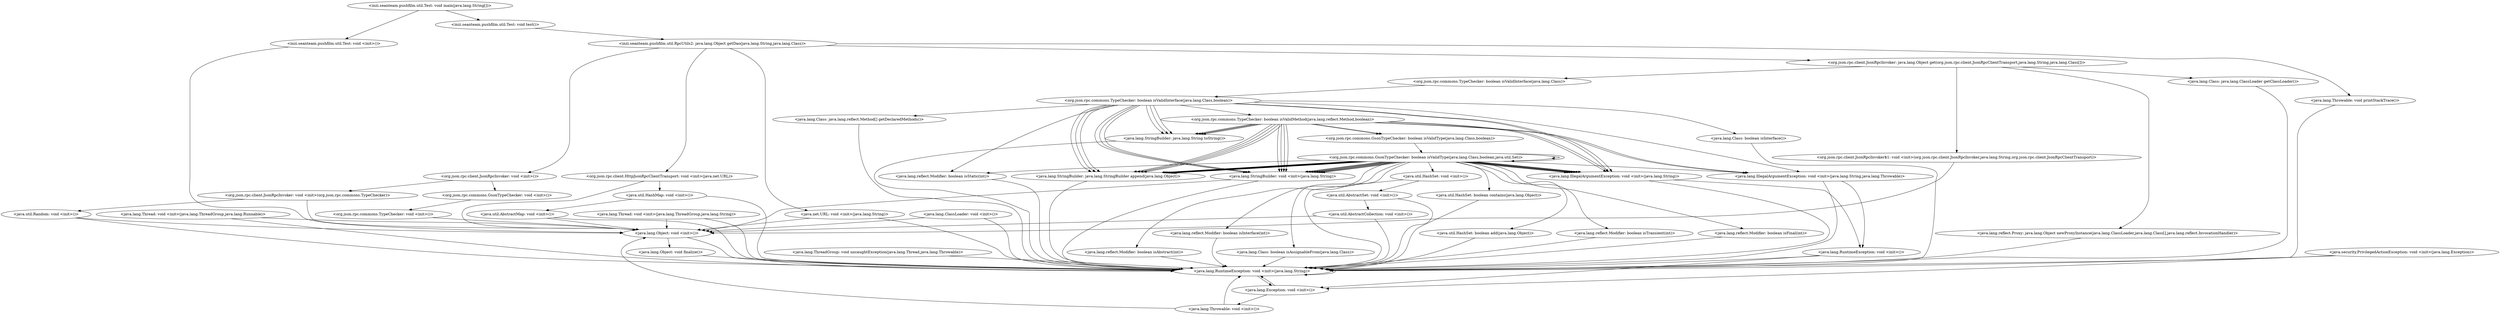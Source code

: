 digraph CallGraph {
"<inzi.seanteam.pushfilm.util.Test: void main(java.lang.String[])>" -> "<inzi.seanteam.pushfilm.util.Test: void <init>()>";
"<java.lang.ThreadGroup: void uncaughtException(java.lang.Thread,java.lang.Throwable)>" -> "<java.lang.RuntimeException: void <init>(java.lang.String)>";
"<java.lang.ClassLoader: void <init>()>" -> "<java.lang.Object: void <init>()>";
"<java.lang.ClassLoader: void <init>()>" -> "<java.lang.RuntimeException: void <init>(java.lang.String)>";
"<java.security.PrivilegedActionException: void <init>(java.lang.Exception)>" -> "<java.lang.Exception: void <init>()>";
"<java.security.PrivilegedActionException: void <init>(java.lang.Exception)>" -> "<java.lang.RuntimeException: void <init>(java.lang.String)>";
"<java.lang.Thread: void <init>(java.lang.ThreadGroup,java.lang.Runnable)>" -> "<java.lang.Object: void <init>()>";
"<java.lang.Thread: void <init>(java.lang.ThreadGroup,java.lang.Runnable)>" -> "<java.lang.RuntimeException: void <init>(java.lang.String)>";
"<java.lang.Thread: void <init>(java.lang.ThreadGroup,java.lang.String)>" -> "<java.lang.Object: void <init>()>";
"<java.lang.Thread: void <init>(java.lang.ThreadGroup,java.lang.String)>" -> "<java.lang.RuntimeException: void <init>(java.lang.String)>";
"<inzi.seanteam.pushfilm.util.Test: void <init>()>" -> "<java.lang.Object: void <init>()>";
"<java.lang.RuntimeException: void <init>(java.lang.String)>" -> "<java.lang.Exception: void <init>()>";
"<java.lang.RuntimeException: void <init>(java.lang.String)>" -> "<java.lang.RuntimeException: void <init>(java.lang.String)>";
"<java.lang.Object: void <init>()>" -> "<java.lang.Object: void finalize()>";
"<java.lang.Object: void <init>()>" -> "<java.lang.RuntimeException: void <init>(java.lang.String)>";
"<java.lang.Exception: void <init>()>" -> "<java.lang.Throwable: void <init>()>";
"<java.lang.Exception: void <init>()>" -> "<java.lang.RuntimeException: void <init>(java.lang.String)>";
"<java.lang.Object: void finalize()>" -> "<java.lang.RuntimeException: void <init>(java.lang.String)>";
"<java.lang.Throwable: void <init>()>" -> "<java.lang.Object: void <init>()>";
"<java.lang.Throwable: void <init>()>" -> "<java.lang.RuntimeException: void <init>(java.lang.String)>";
"<inzi.seanteam.pushfilm.util.Test: void main(java.lang.String[])>" -> "<inzi.seanteam.pushfilm.util.Test: void test()>";
"<inzi.seanteam.pushfilm.util.Test: void test()>" -> "<inzi.seanteam.pushfilm.util.RpcUtils2: java.lang.Object getDao(java.lang.String,java.lang.Class)>";
"<inzi.seanteam.pushfilm.util.RpcUtils2: java.lang.Object getDao(java.lang.String,java.lang.Class)>" -> "<java.net.URL: void <init>(java.lang.String)>";
"<inzi.seanteam.pushfilm.util.RpcUtils2: java.lang.Object getDao(java.lang.String,java.lang.Class)>" -> "<org.json.rpc.client.JsonRpcInvoker: void <init>()>";
"<inzi.seanteam.pushfilm.util.RpcUtils2: java.lang.Object getDao(java.lang.String,java.lang.Class)>" -> "<org.json.rpc.client.HttpJsonRpcClientTransport: void <init>(java.net.URL)>";
"<java.net.URL: void <init>(java.lang.String)>" -> "<java.lang.Object: void <init>()>";
"<java.net.URL: void <init>(java.lang.String)>" -> "<java.lang.RuntimeException: void <init>(java.lang.String)>";
"<org.json.rpc.client.JsonRpcInvoker: void <init>()>" -> "<org.json.rpc.commons.GsonTypeChecker: void <init>()>";
"<org.json.rpc.client.JsonRpcInvoker: void <init>()>" -> "<org.json.rpc.client.JsonRpcInvoker: void <init>(org.json.rpc.commons.TypeChecker)>";
"<org.json.rpc.client.HttpJsonRpcClientTransport: void <init>(java.net.URL)>" -> "<java.lang.Object: void <init>()>";
"<org.json.rpc.client.HttpJsonRpcClientTransport: void <init>(java.net.URL)>" -> "<java.util.HashMap: void <init>()>";
"<org.json.rpc.commons.GsonTypeChecker: void <init>()>" -> "<org.json.rpc.commons.TypeChecker: void <init>()>";
"<org.json.rpc.client.JsonRpcInvoker: void <init>(org.json.rpc.commons.TypeChecker)>" -> "<java.lang.Object: void <init>()>";
"<org.json.rpc.client.JsonRpcInvoker: void <init>(org.json.rpc.commons.TypeChecker)>" -> "<java.util.Random: void <init>()>";
"<java.util.HashMap: void <init>()>" -> "<java.util.AbstractMap: void <init>()>";
"<java.util.HashMap: void <init>()>" -> "<java.lang.RuntimeException: void <init>(java.lang.String)>";
"<org.json.rpc.commons.TypeChecker: void <init>()>" -> "<java.lang.Object: void <init>()>";
"<java.util.Random: void <init>()>" -> "<java.lang.Object: void <init>()>";
"<java.util.Random: void <init>()>" -> "<java.lang.RuntimeException: void <init>(java.lang.String)>";
"<java.util.AbstractMap: void <init>()>" -> "<java.lang.Object: void <init>()>";
"<java.util.AbstractMap: void <init>()>" -> "<java.lang.RuntimeException: void <init>(java.lang.String)>";
"<inzi.seanteam.pushfilm.util.RpcUtils2: java.lang.Object getDao(java.lang.String,java.lang.Class)>" -> "<java.lang.Throwable: void printStackTrace()>";
"<java.lang.Throwable: void printStackTrace()>" -> "<java.lang.RuntimeException: void <init>(java.lang.String)>";
"<inzi.seanteam.pushfilm.util.RpcUtils2: java.lang.Object getDao(java.lang.String,java.lang.Class)>" -> "<org.json.rpc.client.JsonRpcInvoker: java.lang.Object get(org.json.rpc.client.JsonRpcClientTransport,java.lang.String,java.lang.Class[])>";
"<org.json.rpc.client.JsonRpcInvoker: java.lang.Object get(org.json.rpc.client.JsonRpcClientTransport,java.lang.String,java.lang.Class[])>" -> "<org.json.rpc.client.JsonRpcInvoker$1: void <init>(org.json.rpc.client.JsonRpcInvoker,java.lang.String,org.json.rpc.client.JsonRpcClientTransport)>";
"<org.json.rpc.client.JsonRpcInvoker: java.lang.Object get(org.json.rpc.client.JsonRpcClientTransport,java.lang.String,java.lang.Class[])>" -> "<java.lang.reflect.Proxy: java.lang.Object newProxyInstance(java.lang.ClassLoader,java.lang.Class[],java.lang.reflect.InvocationHandler)>";
"<org.json.rpc.client.JsonRpcInvoker$1: void <init>(org.json.rpc.client.JsonRpcInvoker,java.lang.String,org.json.rpc.client.JsonRpcClientTransport)>" -> "<java.lang.Object: void <init>()>";
"<java.lang.reflect.Proxy: java.lang.Object newProxyInstance(java.lang.ClassLoader,java.lang.Class[],java.lang.reflect.InvocationHandler)>" -> "<java.lang.RuntimeException: void <init>(java.lang.String)>";
"<org.json.rpc.client.JsonRpcInvoker: java.lang.Object get(org.json.rpc.client.JsonRpcClientTransport,java.lang.String,java.lang.Class[])>" -> "<java.lang.Class: java.lang.ClassLoader getClassLoader()>";
"<java.lang.Class: java.lang.ClassLoader getClassLoader()>" -> "<java.lang.RuntimeException: void <init>(java.lang.String)>";
"<org.json.rpc.client.JsonRpcInvoker: java.lang.Object get(org.json.rpc.client.JsonRpcClientTransport,java.lang.String,java.lang.Class[])>" -> "<org.json.rpc.commons.TypeChecker: boolean isValidInterface(java.lang.Class)>";
"<org.json.rpc.commons.TypeChecker: boolean isValidInterface(java.lang.Class)>" -> "<org.json.rpc.commons.TypeChecker: boolean isValidInterface(java.lang.Class,boolean)>";
"<org.json.rpc.commons.TypeChecker: boolean isValidInterface(java.lang.Class,boolean)>" -> "<java.lang.StringBuilder: void <init>(java.lang.String)>";
"<org.json.rpc.commons.TypeChecker: boolean isValidInterface(java.lang.Class,boolean)>" -> "<java.lang.IllegalArgumentException: void <init>(java.lang.String,java.lang.Throwable)>";
"<org.json.rpc.commons.TypeChecker: boolean isValidInterface(java.lang.Class,boolean)>" -> "<java.lang.StringBuilder: void <init>(java.lang.String)>";
"<org.json.rpc.commons.TypeChecker: boolean isValidInterface(java.lang.Class,boolean)>" -> "<java.lang.IllegalArgumentException: void <init>(java.lang.String)>";
"<org.json.rpc.commons.TypeChecker: boolean isValidInterface(java.lang.Class,boolean)>" -> "<java.lang.StringBuilder: void <init>(java.lang.String)>";
"<org.json.rpc.commons.TypeChecker: boolean isValidInterface(java.lang.Class,boolean)>" -> "<java.lang.reflect.Modifier: boolean isStatic(int)>";
"<org.json.rpc.commons.TypeChecker: boolean isValidInterface(java.lang.Class,boolean)>" -> "<java.lang.IllegalArgumentException: void <init>(java.lang.String)>";
"<java.lang.StringBuilder: void <init>(java.lang.String)>" -> "<java.lang.Object: void <init>()>";
"<java.lang.StringBuilder: void <init>(java.lang.String)>" -> "<java.lang.RuntimeException: void <init>(java.lang.String)>";
"<java.lang.IllegalArgumentException: void <init>(java.lang.String,java.lang.Throwable)>" -> "<java.lang.RuntimeException: void <init>()>";
"<java.lang.IllegalArgumentException: void <init>(java.lang.String,java.lang.Throwable)>" -> "<java.lang.RuntimeException: void <init>(java.lang.String)>";
"<java.lang.IllegalArgumentException: void <init>(java.lang.String)>" -> "<java.lang.RuntimeException: void <init>()>";
"<java.lang.IllegalArgumentException: void <init>(java.lang.String)>" -> "<java.lang.RuntimeException: void <init>(java.lang.String)>";
"<java.lang.reflect.Modifier: boolean isStatic(int)>" -> "<java.lang.RuntimeException: void <init>(java.lang.String)>";
"<java.lang.RuntimeException: void <init>()>" -> "<java.lang.Exception: void <init>()>";
"<java.lang.RuntimeException: void <init>()>" -> "<java.lang.RuntimeException: void <init>(java.lang.String)>";
"<org.json.rpc.commons.TypeChecker: boolean isValidInterface(java.lang.Class,boolean)>" -> "<java.lang.StringBuilder: java.lang.StringBuilder append(java.lang.Object)>";
"<org.json.rpc.commons.TypeChecker: boolean isValidInterface(java.lang.Class,boolean)>" -> "<java.lang.StringBuilder: java.lang.String toString()>";
"<org.json.rpc.commons.TypeChecker: boolean isValidInterface(java.lang.Class,boolean)>" -> "<java.lang.StringBuilder: java.lang.StringBuilder append(java.lang.Object)>";
"<org.json.rpc.commons.TypeChecker: boolean isValidInterface(java.lang.Class,boolean)>" -> "<java.lang.StringBuilder: java.lang.String toString()>";
"<org.json.rpc.commons.TypeChecker: boolean isValidInterface(java.lang.Class,boolean)>" -> "<java.lang.StringBuilder: java.lang.StringBuilder append(java.lang.Object)>";
"<org.json.rpc.commons.TypeChecker: boolean isValidInterface(java.lang.Class,boolean)>" -> "<java.lang.StringBuilder: java.lang.String toString()>";
"<java.lang.StringBuilder: java.lang.StringBuilder append(java.lang.Object)>" -> "<java.lang.RuntimeException: void <init>(java.lang.String)>";
"<java.lang.StringBuilder: java.lang.String toString()>" -> "<java.lang.RuntimeException: void <init>(java.lang.String)>";
"<org.json.rpc.commons.TypeChecker: boolean isValidInterface(java.lang.Class,boolean)>" -> "<java.lang.Class: boolean isInterface()>";
"<org.json.rpc.commons.TypeChecker: boolean isValidInterface(java.lang.Class,boolean)>" -> "<java.lang.Class: java.lang.reflect.Method[] getDeclaredMethods()>";
"<java.lang.Class: boolean isInterface()>" -> "<java.lang.RuntimeException: void <init>(java.lang.String)>";
"<java.lang.Class: java.lang.reflect.Method[] getDeclaredMethods()>" -> "<java.lang.RuntimeException: void <init>(java.lang.String)>";
"<org.json.rpc.commons.TypeChecker: boolean isValidInterface(java.lang.Class,boolean)>" -> "<org.json.rpc.commons.TypeChecker: boolean isValidMethod(java.lang.reflect.Method,boolean)>";
"<org.json.rpc.commons.TypeChecker: boolean isValidMethod(java.lang.reflect.Method,boolean)>" -> "<java.lang.StringBuilder: void <init>(java.lang.String)>";
"<org.json.rpc.commons.TypeChecker: boolean isValidMethod(java.lang.reflect.Method,boolean)>" -> "<java.lang.IllegalArgumentException: void <init>(java.lang.String,java.lang.Throwable)>";
"<org.json.rpc.commons.TypeChecker: boolean isValidMethod(java.lang.reflect.Method,boolean)>" -> "<java.lang.StringBuilder: void <init>(java.lang.String)>";
"<org.json.rpc.commons.TypeChecker: boolean isValidMethod(java.lang.reflect.Method,boolean)>" -> "<java.lang.IllegalArgumentException: void <init>(java.lang.String)>";
"<org.json.rpc.commons.TypeChecker: boolean isValidMethod(java.lang.reflect.Method,boolean)>" -> "<java.lang.StringBuilder: void <init>(java.lang.String)>";
"<org.json.rpc.commons.TypeChecker: boolean isValidMethod(java.lang.reflect.Method,boolean)>" -> "<java.lang.IllegalArgumentException: void <init>(java.lang.String,java.lang.Throwable)>";
"<org.json.rpc.commons.TypeChecker: boolean isValidMethod(java.lang.reflect.Method,boolean)>" -> "<java.lang.StringBuilder: void <init>(java.lang.String)>";
"<org.json.rpc.commons.TypeChecker: boolean isValidMethod(java.lang.reflect.Method,boolean)>" -> "<java.lang.IllegalArgumentException: void <init>(java.lang.String)>";
"<org.json.rpc.commons.TypeChecker: boolean isValidMethod(java.lang.reflect.Method,boolean)>" -> "<java.lang.StringBuilder: java.lang.StringBuilder append(java.lang.Object)>";
"<org.json.rpc.commons.TypeChecker: boolean isValidMethod(java.lang.reflect.Method,boolean)>" -> "<java.lang.StringBuilder: java.lang.String toString()>";
"<org.json.rpc.commons.TypeChecker: boolean isValidMethod(java.lang.reflect.Method,boolean)>" -> "<java.lang.StringBuilder: java.lang.StringBuilder append(java.lang.Object)>";
"<org.json.rpc.commons.TypeChecker: boolean isValidMethod(java.lang.reflect.Method,boolean)>" -> "<java.lang.StringBuilder: java.lang.String toString()>";
"<org.json.rpc.commons.TypeChecker: boolean isValidMethod(java.lang.reflect.Method,boolean)>" -> "<java.lang.StringBuilder: java.lang.StringBuilder append(java.lang.Object)>";
"<org.json.rpc.commons.TypeChecker: boolean isValidMethod(java.lang.reflect.Method,boolean)>" -> "<java.lang.StringBuilder: java.lang.String toString()>";
"<org.json.rpc.commons.TypeChecker: boolean isValidMethod(java.lang.reflect.Method,boolean)>" -> "<java.lang.StringBuilder: java.lang.StringBuilder append(java.lang.Object)>";
"<org.json.rpc.commons.TypeChecker: boolean isValidMethod(java.lang.reflect.Method,boolean)>" -> "<java.lang.StringBuilder: java.lang.String toString()>";
"<org.json.rpc.commons.TypeChecker: boolean isValidMethod(java.lang.reflect.Method,boolean)>" -> "<org.json.rpc.commons.GsonTypeChecker: boolean isValidType(java.lang.Class,boolean)>";
"<org.json.rpc.commons.TypeChecker: boolean isValidMethod(java.lang.reflect.Method,boolean)>" -> "<org.json.rpc.commons.GsonTypeChecker: boolean isValidType(java.lang.Class,boolean)>";
"<org.json.rpc.commons.GsonTypeChecker: boolean isValidType(java.lang.Class,boolean)>" -> "<org.json.rpc.commons.GsonTypeChecker: boolean isValidType(java.lang.Class,boolean,java.util.Set)>";
"<org.json.rpc.commons.GsonTypeChecker: boolean isValidType(java.lang.Class,boolean,java.util.Set)>" -> "<org.json.rpc.commons.GsonTypeChecker: boolean isValidType(java.lang.Class,boolean,java.util.Set)>";
"<org.json.rpc.commons.GsonTypeChecker: boolean isValidType(java.lang.Class,boolean,java.util.Set)>" -> "<java.lang.IllegalArgumentException: void <init>(java.lang.String,java.lang.Throwable)>";
"<org.json.rpc.commons.GsonTypeChecker: boolean isValidType(java.lang.Class,boolean,java.util.Set)>" -> "<java.lang.StringBuilder: void <init>(java.lang.String)>";
"<org.json.rpc.commons.GsonTypeChecker: boolean isValidType(java.lang.Class,boolean,java.util.Set)>" -> "<java.lang.IllegalArgumentException: void <init>(java.lang.String)>";
"<org.json.rpc.commons.GsonTypeChecker: boolean isValidType(java.lang.Class,boolean,java.util.Set)>" -> "<java.lang.StringBuilder: void <init>(java.lang.String)>";
"<org.json.rpc.commons.GsonTypeChecker: boolean isValidType(java.lang.Class,boolean,java.util.Set)>" -> "<org.json.rpc.commons.GsonTypeChecker: boolean isValidType(java.lang.Class,boolean,java.util.Set)>";
"<org.json.rpc.commons.GsonTypeChecker: boolean isValidType(java.lang.Class,boolean,java.util.Set)>" -> "<java.lang.IllegalArgumentException: void <init>(java.lang.String)>";
"<org.json.rpc.commons.GsonTypeChecker: boolean isValidType(java.lang.Class,boolean,java.util.Set)>" -> "<java.lang.StringBuilder: void <init>(java.lang.String)>";
"<org.json.rpc.commons.GsonTypeChecker: boolean isValidType(java.lang.Class,boolean,java.util.Set)>" -> "<java.lang.reflect.Modifier: boolean isFinal(int)>";
"<org.json.rpc.commons.GsonTypeChecker: boolean isValidType(java.lang.Class,boolean,java.util.Set)>" -> "<java.lang.reflect.Modifier: boolean isTransient(int)>";
"<org.json.rpc.commons.GsonTypeChecker: boolean isValidType(java.lang.Class,boolean,java.util.Set)>" -> "<java.lang.reflect.Modifier: boolean isStatic(int)>";
"<org.json.rpc.commons.GsonTypeChecker: boolean isValidType(java.lang.Class,boolean,java.util.Set)>" -> "<java.lang.IllegalArgumentException: void <init>(java.lang.String)>";
"<org.json.rpc.commons.GsonTypeChecker: boolean isValidType(java.lang.Class,boolean,java.util.Set)>" -> "<java.lang.StringBuilder: void <init>(java.lang.String)>";
"<org.json.rpc.commons.GsonTypeChecker: boolean isValidType(java.lang.Class,boolean,java.util.Set)>" -> "<java.util.HashSet: void <init>()>";
"<org.json.rpc.commons.GsonTypeChecker: boolean isValidType(java.lang.Class,boolean,java.util.Set)>" -> "<java.lang.IllegalArgumentException: void <init>(java.lang.String)>";
"<org.json.rpc.commons.GsonTypeChecker: boolean isValidType(java.lang.Class,boolean,java.util.Set)>" -> "<java.lang.StringBuilder: void <init>(java.lang.String)>";
"<org.json.rpc.commons.GsonTypeChecker: boolean isValidType(java.lang.Class,boolean,java.util.Set)>" -> "<java.lang.IllegalArgumentException: void <init>(java.lang.String)>";
"<org.json.rpc.commons.GsonTypeChecker: boolean isValidType(java.lang.Class,boolean,java.util.Set)>" -> "<java.lang.StringBuilder: void <init>(java.lang.String)>";
"<org.json.rpc.commons.GsonTypeChecker: boolean isValidType(java.lang.Class,boolean,java.util.Set)>" -> "<java.lang.IllegalArgumentException: void <init>(java.lang.String)>";
"<org.json.rpc.commons.GsonTypeChecker: boolean isValidType(java.lang.Class,boolean,java.util.Set)>" -> "<java.lang.StringBuilder: void <init>(java.lang.String)>";
"<org.json.rpc.commons.GsonTypeChecker: boolean isValidType(java.lang.Class,boolean,java.util.Set)>" -> "<java.lang.reflect.Modifier: boolean isAbstract(int)>";
"<org.json.rpc.commons.GsonTypeChecker: boolean isValidType(java.lang.Class,boolean,java.util.Set)>" -> "<java.lang.reflect.Modifier: boolean isInterface(int)>";
"<org.json.rpc.commons.GsonTypeChecker: boolean isValidType(java.lang.Class,boolean,java.util.Set)>" -> "<java.lang.IllegalArgumentException: void <init>(java.lang.String)>";
"<org.json.rpc.commons.GsonTypeChecker: boolean isValidType(java.lang.Class,boolean,java.util.Set)>" -> "<java.lang.StringBuilder: void <init>(java.lang.String)>";
"<java.lang.reflect.Modifier: boolean isFinal(int)>" -> "<java.lang.RuntimeException: void <init>(java.lang.String)>";
"<java.lang.reflect.Modifier: boolean isTransient(int)>" -> "<java.lang.RuntimeException: void <init>(java.lang.String)>";
"<java.util.HashSet: void <init>()>" -> "<java.util.AbstractSet: void <init>()>";
"<java.util.HashSet: void <init>()>" -> "<java.lang.RuntimeException: void <init>(java.lang.String)>";
"<java.lang.reflect.Modifier: boolean isAbstract(int)>" -> "<java.lang.RuntimeException: void <init>(java.lang.String)>";
"<java.lang.reflect.Modifier: boolean isInterface(int)>" -> "<java.lang.RuntimeException: void <init>(java.lang.String)>";
"<java.util.AbstractSet: void <init>()>" -> "<java.util.AbstractCollection: void <init>()>";
"<java.util.AbstractSet: void <init>()>" -> "<java.lang.RuntimeException: void <init>(java.lang.String)>";
"<java.util.AbstractCollection: void <init>()>" -> "<java.lang.Object: void <init>()>";
"<java.util.AbstractCollection: void <init>()>" -> "<java.lang.RuntimeException: void <init>(java.lang.String)>";
"<org.json.rpc.commons.GsonTypeChecker: boolean isValidType(java.lang.Class,boolean,java.util.Set)>" -> "<java.lang.StringBuilder: java.lang.StringBuilder append(java.lang.Object)>";
"<org.json.rpc.commons.GsonTypeChecker: boolean isValidType(java.lang.Class,boolean,java.util.Set)>" -> "<java.lang.StringBuilder: java.lang.StringBuilder append(java.lang.Object)>";
"<org.json.rpc.commons.GsonTypeChecker: boolean isValidType(java.lang.Class,boolean,java.util.Set)>" -> "<java.lang.StringBuilder: java.lang.StringBuilder append(java.lang.Object)>";
"<org.json.rpc.commons.GsonTypeChecker: boolean isValidType(java.lang.Class,boolean,java.util.Set)>" -> "<java.lang.StringBuilder: java.lang.StringBuilder append(java.lang.Object)>";
"<org.json.rpc.commons.GsonTypeChecker: boolean isValidType(java.lang.Class,boolean,java.util.Set)>" -> "<java.lang.StringBuilder: java.lang.StringBuilder append(java.lang.Object)>";
"<org.json.rpc.commons.GsonTypeChecker: boolean isValidType(java.lang.Class,boolean,java.util.Set)>" -> "<java.lang.StringBuilder: java.lang.StringBuilder append(java.lang.Object)>";
"<org.json.rpc.commons.GsonTypeChecker: boolean isValidType(java.lang.Class,boolean,java.util.Set)>" -> "<java.lang.StringBuilder: java.lang.StringBuilder append(java.lang.Object)>";
"<org.json.rpc.commons.GsonTypeChecker: boolean isValidType(java.lang.Class,boolean,java.util.Set)>" -> "<java.lang.StringBuilder: java.lang.StringBuilder append(java.lang.Object)>";
"<org.json.rpc.commons.GsonTypeChecker: boolean isValidType(java.lang.Class,boolean,java.util.Set)>" -> "<java.lang.Class: boolean isAssignableFrom(java.lang.Class)>";
"<java.lang.Class: boolean isAssignableFrom(java.lang.Class)>" -> "<java.lang.RuntimeException: void <init>(java.lang.String)>";
"<org.json.rpc.commons.GsonTypeChecker: boolean isValidType(java.lang.Class,boolean,java.util.Set)>" -> "<java.util.HashSet: boolean contains(java.lang.Object)>";
"<org.json.rpc.commons.GsonTypeChecker: boolean isValidType(java.lang.Class,boolean,java.util.Set)>" -> "<java.util.HashSet: boolean add(java.lang.Object)>";
"<java.util.HashSet: boolean contains(java.lang.Object)>" -> "<java.lang.RuntimeException: void <init>(java.lang.String)>";
"<java.util.HashSet: boolean add(java.lang.Object)>" -> "<java.lang.RuntimeException: void <init>(java.lang.String)>";
}
